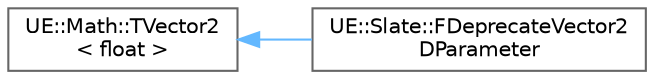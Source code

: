 digraph "Graphical Class Hierarchy"
{
 // INTERACTIVE_SVG=YES
 // LATEX_PDF_SIZE
  bgcolor="transparent";
  edge [fontname=Helvetica,fontsize=10,labelfontname=Helvetica,labelfontsize=10];
  node [fontname=Helvetica,fontsize=10,shape=box,height=0.2,width=0.4];
  rankdir="LR";
  Node0 [id="Node000000",label="UE::Math::TVector2\l\< float \>",height=0.2,width=0.4,color="grey40", fillcolor="white", style="filled",URL="$d2/d80/structUE_1_1Math_1_1TVector2.html",tooltip=" "];
  Node0 -> Node1 [id="edge9407_Node000000_Node000001",dir="back",color="steelblue1",style="solid",tooltip=" "];
  Node1 [id="Node000001",label="UE::Slate::FDeprecateVector2\lDParameter",height=0.2,width=0.4,color="grey40", fillcolor="white", style="filled",URL="$dc/d8f/structUE_1_1Slate_1_1FDeprecateVector2DParameter.html",tooltip="Defines a Slate vector used as a function parameter that was previously an FVector2D but is in the pr..."];
}
